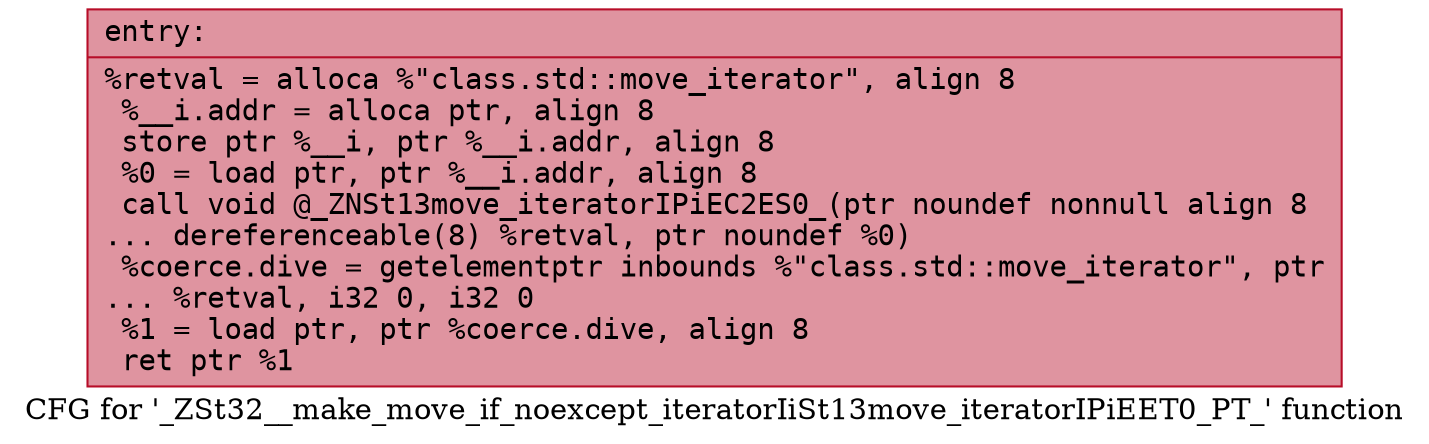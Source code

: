 digraph "CFG for '_ZSt32__make_move_if_noexcept_iteratorIiSt13move_iteratorIPiEET0_PT_' function" {
	label="CFG for '_ZSt32__make_move_if_noexcept_iteratorIiSt13move_iteratorIPiEET0_PT_' function";

	Node0x557992587590 [shape=record,color="#b70d28ff", style=filled, fillcolor="#b70d2870" fontname="Courier",label="{entry:\l|  %retval = alloca %\"class.std::move_iterator\", align 8\l  %__i.addr = alloca ptr, align 8\l  store ptr %__i, ptr %__i.addr, align 8\l  %0 = load ptr, ptr %__i.addr, align 8\l  call void @_ZNSt13move_iteratorIPiEC2ES0_(ptr noundef nonnull align 8\l... dereferenceable(8) %retval, ptr noundef %0)\l  %coerce.dive = getelementptr inbounds %\"class.std::move_iterator\", ptr\l... %retval, i32 0, i32 0\l  %1 = load ptr, ptr %coerce.dive, align 8\l  ret ptr %1\l}"];
}
